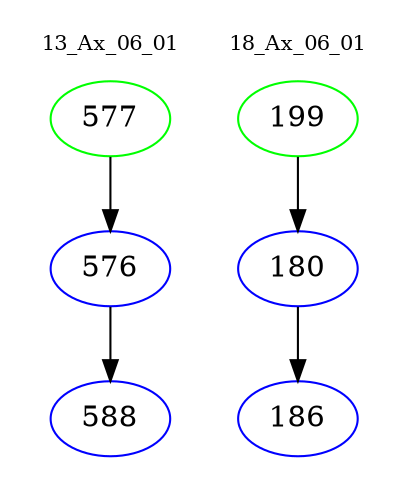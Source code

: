 digraph{
subgraph cluster_0 {
color = white
label = "13_Ax_06_01";
fontsize=10;
T0_577 [label="577", color="green"]
T0_577 -> T0_576 [color="black"]
T0_576 [label="576", color="blue"]
T0_576 -> T0_588 [color="black"]
T0_588 [label="588", color="blue"]
}
subgraph cluster_1 {
color = white
label = "18_Ax_06_01";
fontsize=10;
T1_199 [label="199", color="green"]
T1_199 -> T1_180 [color="black"]
T1_180 [label="180", color="blue"]
T1_180 -> T1_186 [color="black"]
T1_186 [label="186", color="blue"]
}
}
